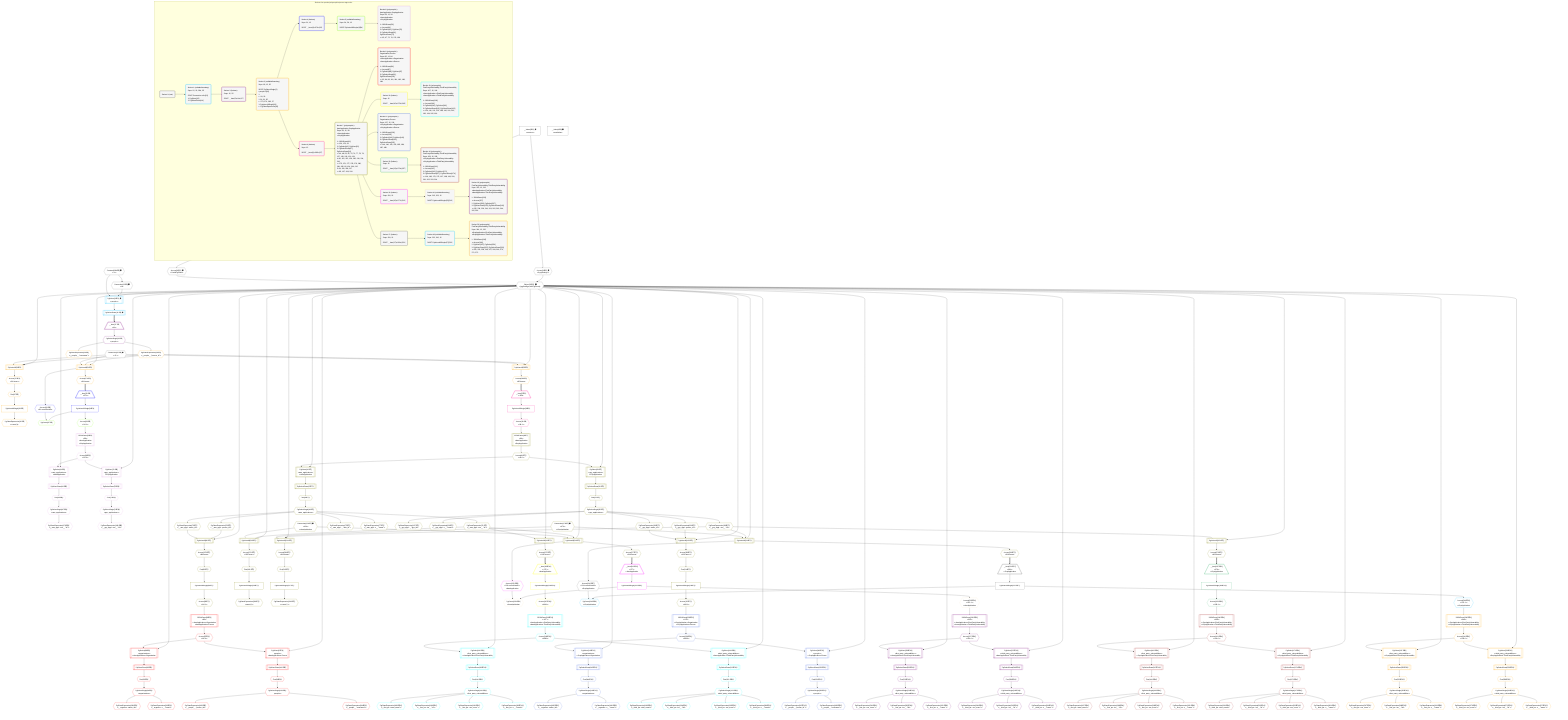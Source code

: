 %%{init: {'themeVariables': { 'fontSize': '12px'}}}%%
graph TD
    classDef path fill:#eee,stroke:#000,color:#000
    classDef plan fill:#fff,stroke-width:1px,color:#000
    classDef itemplan fill:#fff,stroke-width:2px,color:#000
    classDef unbatchedplan fill:#dff,stroke-width:1px,color:#000
    classDef sideeffectplan fill:#fcc,stroke-width:2px,color:#000
    classDef bucket fill:#f6f6f6,color:#000,stroke-width:2px,text-align:left


    %% plan dependencies
    Object12{{"Object[12∈0] ➊<br />ᐸ{pgSettings,withPgClient}ᐳ"}}:::plan
    Access10{{"Access[10∈0] ➊<br />ᐸ2.pgSettingsᐳ"}}:::plan
    Access11{{"Access[11∈0] ➊<br />ᐸ2.withPgClientᐳ"}}:::plan
    Access10 & Access11 --> Object12
    __Value2["__Value[2∈0] ➊<br />ᐸcontextᐳ"]:::plan
    __Value2 --> Access10
    __Value2 --> Access11
    Connection13{{"Connection[13∈0] ➊<br />ᐸ9ᐳ"}}:::plan
    Constant284{{"Constant[284∈0] ➊<br />ᐸ4ᐳ"}}:::plan
    Constant284 --> Connection13
    __Value4["__Value[4∈0] ➊<br />ᐸrootValueᐳ"]:::plan
    Connection25{{"Connection[25∈0] ➊<br />ᐸ21ᐳ"}}:::plan
    PgSelect15[["PgSelect[15∈1] ➊<br />ᐸpeopleᐳ"]]:::plan
    Object12 & Connection13 & Constant284 --> PgSelect15
    PgSelectRows16[["PgSelectRows[16∈1] ➊"]]:::plan
    PgSelect15 --> PgSelectRows16
    __Item17[/"__Item[17∈2]<br />ᐸ16ᐳ"\]:::itemplan
    PgSelectRows16 ==> __Item17
    PgSelectSingle18{{"PgSelectSingle[18∈2]<br />ᐸpeopleᐳ"}}:::plan
    __Item17 --> PgSelectSingle18
    PgUnionAll26[["PgUnionAll[26∈3]"]]:::plan
    PgClassExpression19{{"PgClassExpression[19∈3]<br />ᐸ__people__.”person_id”ᐳ"}}:::plan
    Object12 & PgClassExpression19 & Connection25 --> PgUnionAll26
    PgUnionAll31[["PgUnionAll[31∈3]"]]:::plan
    Object12 & PgClassExpression19 & Connection25 --> PgUnionAll31
    PgUnionAll35[["PgUnionAll[35∈3]"]]:::plan
    Object12 & PgClassExpression19 & Connection25 --> PgUnionAll35
    PgSelectSingle18 --> PgClassExpression19
    PgClassExpression20{{"PgClassExpression[20∈3]<br />ᐸ__people__.”username”ᐳ"}}:::plan
    PgSelectSingle18 --> PgClassExpression20
    First27{{"First[27∈3]"}}:::plan
    Access273{{"Access[273∈3]<br />ᐸ26.itemsᐳ"}}:::plan
    Access273 --> First27
    PgUnionAllSingle29["PgUnionAllSingle[29∈3]"]:::plan
    First27 --> PgUnionAllSingle29
    PgClassExpression30{{"PgClassExpression[30∈3]<br />ᐸcount(*)ᐳ"}}:::plan
    PgUnionAllSingle29 --> PgClassExpression30
    PgUnionAll26 --> Access273
    Access274{{"Access[274∈3]<br />ᐸ31.itemsᐳ"}}:::plan
    PgUnionAll31 --> Access274
    Access283{{"Access[283∈3]<br />ᐸ35.itemsᐳ"}}:::plan
    PgUnionAll35 --> Access283
    __Item33[/"__Item[33∈4]<br />ᐸ274ᐳ"\]:::itemplan
    Access274 ==> __Item33
    PgUnionAllSingle34["PgUnionAllSingle[34∈4]"]:::plan
    __Item33 --> PgUnionAllSingle34
    Access56{{"Access[56∈4]<br />ᐸ31.cursorDetailsᐳ"}}:::plan
    PgUnionAll31 --> Access56
    PgCursor57{{"PgCursor[57∈5]"}}:::plan
    PgUnionAllSingle34 & Access56 --> PgCursor57
    Access58{{"Access[58∈5]<br />ᐸ34.1ᐳ"}}:::plan
    PgUnionAllSingle34 --> Access58
    PgSelect61[["PgSelect[61∈8]<br />ᐸaws_applicationsᐳ<br />ᐳAwsApplication"]]:::plan
    Access60{{"Access[60∈8]^<br />ᐸ59.0ᐳ"}}:::plan
    Object12 & Access60 --> PgSelect61
    PgSelect70[["PgSelect[70∈8]<br />ᐸgcp_applicationsᐳ<br />ᐳGcpApplication"]]:::plan
    Object12 & Access60 --> PgSelect70
    JSONParse59[["JSONParse[59∈8]<br />ᐸ58ᐳ<br />ᐳAwsApplication<br />ᐳGcpApplication"]]:::plan
    Access58 --> JSONParse59
    JSONParse59 --> Access60
    First65{{"First[65∈8]^"}}:::plan
    PgSelectRows66[["PgSelectRows[66∈8]^"]]:::plan
    PgSelectRows66 --> First65
    PgSelect61 --> PgSelectRows66
    PgSelectSingle67{{"PgSelectSingle[67∈8]^<br />ᐸaws_applicationsᐳ"}}:::plan
    First65 --> PgSelectSingle67
    First72{{"First[72∈8]^"}}:::plan
    PgSelectRows73[["PgSelectRows[73∈8]^"]]:::plan
    PgSelectRows73 --> First72
    PgSelect70 --> PgSelectRows73
    PgSelectSingle74{{"PgSelectSingle[74∈8]^<br />ᐸgcp_applicationsᐳ"}}:::plan
    First72 --> PgSelectSingle74
    PgClassExpression179{{"PgClassExpression[179∈8]^<br />ᐸ__aws_appl...ons__.”id”ᐳ"}}:::plan
    PgSelectSingle67 --> PgClassExpression179
    PgClassExpression180{{"PgClassExpression[180∈8]^<br />ᐸ__gcp_appl...ons__.”id”ᐳ"}}:::plan
    PgSelectSingle74 --> PgClassExpression180
    __Item37[/"__Item[37∈6]<br />ᐸ283ᐳ"\]:::itemplan
    Access283 ==> __Item37
    PgUnionAllSingle38["PgUnionAllSingle[38∈6]"]:::plan
    __Item37 --> PgUnionAllSingle38
    Access39{{"Access[39∈6]<br />ᐸ38.1ᐳ"}}:::plan
    PgUnionAllSingle38 --> Access39
    PgUnionAll80[["PgUnionAll[80∈7]^"]]:::plan
    PgClassExpression78{{"PgClassExpression[78∈7]^<br />ᐸ__aws_appl...person_id”ᐳ"}}:::plan
    PgClassExpression79{{"PgClassExpression[79∈7]^<br />ᐸ__aws_appl...zation_id”ᐳ"}}:::plan
    Object12 & PgClassExpression78 & PgClassExpression79 --> PgUnionAll80
    PgUnionAll132[["PgUnionAll[132∈7]^"]]:::plan
    PgClassExpression130{{"PgClassExpression[130∈7]^<br />ᐸ__gcp_appl...person_id”ᐳ"}}:::plan
    PgClassExpression131{{"PgClassExpression[131∈7]^<br />ᐸ__gcp_appl...zation_id”ᐳ"}}:::plan
    Object12 & PgClassExpression130 & PgClassExpression131 --> PgUnionAll132
    PgUnionAll205[["PgUnionAll[205∈7]^"]]:::plan
    PgClassExpression76{{"PgClassExpression[76∈7]^<br />ᐸ__aws_appl...ons__.”id”ᐳ"}}:::plan
    Connection126{{"Connection[126∈7] ➊<br />ᐸ124ᐳ<br />ᐳAwsApplication"}}:::plan
    Object12 & PgClassExpression76 & Connection126 --> PgUnionAll205
    PgUnionAll210[["PgUnionAll[210∈7]^"]]:::plan
    Object12 & PgClassExpression76 & Connection126 --> PgUnionAll210
    PgUnionAll214[["PgUnionAll[214∈7]^"]]:::plan
    PgClassExpression128{{"PgClassExpression[128∈7]^<br />ᐸ__gcp_appl...ons__.”id”ᐳ"}}:::plan
    Connection178{{"Connection[178∈7] ➊<br />ᐸ176ᐳ<br />ᐳGcpApplication"}}:::plan
    Object12 & PgClassExpression128 & Connection178 --> PgUnionAll214
    PgUnionAll219[["PgUnionAll[219∈7]^"]]:::plan
    Object12 & PgClassExpression128 & Connection178 --> PgUnionAll219
    PgSelect42[["PgSelect[42∈7]<br />ᐸaws_applicationsᐳ<br />ᐳAwsApplication"]]:::plan
    Access41{{"Access[41∈7]^<br />ᐸ40.0ᐳ"}}:::plan
    Object12 & Access41 --> PgSelect42
    PgSelect51[["PgSelect[51∈7]<br />ᐸgcp_applicationsᐳ<br />ᐳGcpApplication"]]:::plan
    Object12 & Access41 --> PgSelect51
    PgUnionAll102[["PgUnionAll[102∈7]^"]]:::plan
    Object12 & PgClassExpression76 --> PgUnionAll102
    PgUnionAll154[["PgUnionAll[154∈7]^"]]:::plan
    Object12 & PgClassExpression128 --> PgUnionAll154
    JSONParse40[["JSONParse[40∈7]<br />ᐸ39ᐳ<br />ᐳAwsApplication<br />ᐳGcpApplication"]]:::plan
    Access39 --> JSONParse40
    JSONParse40 --> Access41
    First46{{"First[46∈7]^"}}:::plan
    PgSelectRows47[["PgSelectRows[47∈7]^"]]:::plan
    PgSelectRows47 --> First46
    PgSelect42 --> PgSelectRows47
    PgSelectSingle48{{"PgSelectSingle[48∈7]^<br />ᐸaws_applicationsᐳ"}}:::plan
    First46 --> PgSelectSingle48
    First53{{"First[53∈7]^"}}:::plan
    PgSelectRows54[["PgSelectRows[54∈7]^"]]:::plan
    PgSelectRows54 --> First53
    PgSelect51 --> PgSelectRows54
    PgSelectSingle55{{"PgSelectSingle[55∈7]^<br />ᐸgcp_applicationsᐳ"}}:::plan
    First53 --> PgSelectSingle55
    PgClassExpression75{{"PgClassExpression[75∈7]^<br />ᐸ__aws_appl..._.”aws_id”ᐳ"}}:::plan
    PgSelectSingle48 --> PgClassExpression75
    PgSelectSingle48 --> PgClassExpression76
    PgClassExpression77{{"PgClassExpression[77∈7]^<br />ᐸ__aws_appl...s__.”name”ᐳ"}}:::plan
    PgSelectSingle48 --> PgClassExpression77
    PgSelectSingle48 --> PgClassExpression78
    PgSelectSingle48 --> PgClassExpression79
    First82{{"First[82∈7]^"}}:::plan
    Access278{{"Access[278∈7]^<br />ᐸ80.itemsᐳ"}}:::plan
    Access278 --> First82
    PgUnionAllSingle84["PgUnionAllSingle[84∈7]^"]:::plan
    First82 --> PgUnionAllSingle84
    Access85{{"Access[85∈7]^<br />ᐸ84.1ᐳ"}}:::plan
    PgUnionAllSingle84 --> Access85
    PgClassExpression127{{"PgClassExpression[127∈7]^<br />ᐸ__gcp_appl..._.”gcp_id”ᐳ"}}:::plan
    PgSelectSingle55 --> PgClassExpression127
    PgSelectSingle55 --> PgClassExpression128
    PgClassExpression129{{"PgClassExpression[129∈7]^<br />ᐸ__gcp_appl...s__.”name”ᐳ"}}:::plan
    PgSelectSingle55 --> PgClassExpression129
    PgSelectSingle55 --> PgClassExpression130
    PgSelectSingle55 --> PgClassExpression131
    First134{{"First[134∈7]^"}}:::plan
    Access282{{"Access[282∈7]^<br />ᐸ132.itemsᐳ"}}:::plan
    Access282 --> First134
    PgUnionAllSingle136["PgUnionAllSingle[136∈7]^"]:::plan
    First134 --> PgUnionAllSingle136
    Access137{{"Access[137∈7]^<br />ᐸ136.1ᐳ"}}:::plan
    PgUnionAllSingle136 --> Access137
    First206{{"First[206∈7]^"}}:::plan
    Access276{{"Access[276∈7]^<br />ᐸ205.itemsᐳ"}}:::plan
    Access276 --> First206
    PgUnionAllSingle208["PgUnionAllSingle[208∈7]^"]:::plan
    First206 --> PgUnionAllSingle208
    PgClassExpression209{{"PgClassExpression[209∈7]^<br />ᐸcount(*)ᐳ"}}:::plan
    PgUnionAllSingle208 --> PgClassExpression209
    First215{{"First[215∈7]^"}}:::plan
    Access280{{"Access[280∈7]^<br />ᐸ214.itemsᐳ"}}:::plan
    Access280 --> First215
    PgUnionAllSingle217["PgUnionAllSingle[217∈7]^"]:::plan
    First215 --> PgUnionAllSingle217
    PgClassExpression218{{"PgClassExpression[218∈7]^<br />ᐸcount(*)ᐳ"}}:::plan
    PgUnionAllSingle217 --> PgClassExpression218
    Access275{{"Access[275∈7]^<br />ᐸ102.itemsᐳ"}}:::plan
    PgUnionAll102 --> Access275
    PgUnionAll205 --> Access276
    Access277{{"Access[277∈7]^<br />ᐸ210.itemsᐳ"}}:::plan
    PgUnionAll210 --> Access277
    PgUnionAll80 --> Access278
    Access279{{"Access[279∈7]^<br />ᐸ154.itemsᐳ"}}:::plan
    PgUnionAll154 --> Access279
    PgUnionAll214 --> Access280
    Access281{{"Access[281∈7]^<br />ᐸ219.itemsᐳ"}}:::plan
    PgUnionAll219 --> Access281
    PgUnionAll132 --> Access282
    PgSelect88[["PgSelect[88∈9]<br />ᐸorganizationsᐳ<br />ᐳAwsApplicationᐳOrganization"]]:::plan
    Access87{{"Access[87∈9]^<br />ᐸ86.0ᐳ"}}:::plan
    Object12 & Access87 --> PgSelect88
    PgSelect97[["PgSelect[97∈9]<br />ᐸpeopleᐳ<br />ᐳAwsApplicationᐳPerson"]]:::plan
    Object12 & Access87 --> PgSelect97
    JSONParse86[["JSONParse[86∈9]<br />ᐸ85ᐳ<br />ᐳAwsApplicationᐳOrganization<br />ᐳAwsApplicationᐳPerson"]]:::plan
    Access85 --> JSONParse86
    JSONParse86 --> Access87
    First92{{"First[92∈9]^"}}:::plan
    PgSelectRows93[["PgSelectRows[93∈9]^"]]:::plan
    PgSelectRows93 --> First92
    PgSelect88 --> PgSelectRows93
    PgSelectSingle94{{"PgSelectSingle[94∈9]^<br />ᐸorganizationsᐳ"}}:::plan
    First92 --> PgSelectSingle94
    First99{{"First[99∈9]^"}}:::plan
    PgSelectRows100[["PgSelectRows[100∈9]^"]]:::plan
    PgSelectRows100 --> First99
    PgSelect97 --> PgSelectRows100
    PgSelectSingle101{{"PgSelectSingle[101∈9]^<br />ᐸpeopleᐳ"}}:::plan
    First99 --> PgSelectSingle101
    PgClassExpression181{{"PgClassExpression[181∈9]^<br />ᐸ__organiza...zation_id”ᐳ"}}:::plan
    PgSelectSingle94 --> PgClassExpression181
    PgClassExpression182{{"PgClassExpression[182∈9]^<br />ᐸ__organiza...s__.”name”ᐳ"}}:::plan
    PgSelectSingle94 --> PgClassExpression182
    PgClassExpression183{{"PgClassExpression[183∈9]^<br />ᐸ__people__.”person_id”ᐳ"}}:::plan
    PgSelectSingle101 --> PgClassExpression183
    PgClassExpression184{{"PgClassExpression[184∈9]^<br />ᐸ__people__.”username”ᐳ"}}:::plan
    PgSelectSingle101 --> PgClassExpression184
    __Item105[/"__Item[105∈10]<br />ᐸ275ᐳ<br />ᐳAwsApplication"\]:::itemplan
    Access275 ==> __Item105
    PgUnionAllSingle106["PgUnionAllSingle[106∈10]^"]:::plan
    __Item105 --> PgUnionAllSingle106
    Access107{{"Access[107∈10]^<br />ᐸ106.1ᐳ"}}:::plan
    PgUnionAllSingle106 --> Access107
    PgSelect110[["PgSelect[110∈11]<br />ᐸfirst_party_vulnerabilitiesᐳ<br />ᐳAwsApplicationᐳFirstPartyVulnerability"]]:::plan
    Access109{{"Access[109∈11]^<br />ᐸ108.0ᐳ"}}:::plan
    Object12 & Access109 --> PgSelect110
    PgSelect119[["PgSelect[119∈11]<br />ᐸthird_party_vulnerabilitiesᐳ<br />ᐳAwsApplicationᐳThirdPartyVulnerability"]]:::plan
    Object12 & Access109 --> PgSelect119
    JSONParse108[["JSONParse[108∈11]<br />ᐸ107ᐳ<br />ᐳAwsApplicationᐳFirstPartyVulnerability<br />ᐳAwsApplicationᐳThirdPartyVulnerability"]]:::plan
    Access107 --> JSONParse108
    JSONParse108 --> Access109
    First114{{"First[114∈11]^"}}:::plan
    PgSelectRows115[["PgSelectRows[115∈11]^"]]:::plan
    PgSelectRows115 --> First114
    PgSelect110 --> PgSelectRows115
    PgSelectSingle116{{"PgSelectSingle[116∈11]^<br />ᐸfirst_party_vulnerabilitiesᐳ"}}:::plan
    First114 --> PgSelectSingle116
    First121{{"First[121∈11]^"}}:::plan
    PgSelectRows122[["PgSelectRows[122∈11]^"]]:::plan
    PgSelectRows122 --> First121
    PgSelect119 --> PgSelectRows122
    PgSelectSingle123{{"PgSelectSingle[123∈11]^<br />ᐸthird_party_vulnerabilitiesᐳ"}}:::plan
    First121 --> PgSelectSingle123
    PgClassExpression189{{"PgClassExpression[189∈11]^<br />ᐸ__first_pa...team_name”ᐳ"}}:::plan
    PgSelectSingle116 --> PgClassExpression189
    PgClassExpression190{{"PgClassExpression[190∈11]^<br />ᐸ__first_pa...ies__.”id”ᐳ"}}:::plan
    PgSelectSingle116 --> PgClassExpression190
    PgClassExpression191{{"PgClassExpression[191∈11]^<br />ᐸ__first_pa...vss_score”ᐳ"}}:::plan
    PgSelectSingle116 --> PgClassExpression191
    PgClassExpression192{{"PgClassExpression[192∈11]^<br />ᐸ__first_pa...s__.”name”ᐳ"}}:::plan
    PgSelectSingle116 --> PgClassExpression192
    PgClassExpression193{{"PgClassExpression[193∈11]^<br />ᐸ__third_pa...ndor_name”ᐳ"}}:::plan
    PgSelectSingle123 --> PgClassExpression193
    PgClassExpression194{{"PgClassExpression[194∈11]^<br />ᐸ__third_pa...ies__.”id”ᐳ"}}:::plan
    PgSelectSingle123 --> PgClassExpression194
    PgClassExpression195{{"PgClassExpression[195∈11]^<br />ᐸ__third_pa...vss_score”ᐳ"}}:::plan
    PgSelectSingle123 --> PgClassExpression195
    PgClassExpression196{{"PgClassExpression[196∈11]^<br />ᐸ__third_pa...s__.”name”ᐳ"}}:::plan
    PgSelectSingle123 --> PgClassExpression196
    PgSelect140[["PgSelect[140∈12]<br />ᐸorganizationsᐳ<br />ᐳGcpApplicationᐳOrganization"]]:::plan
    Access139{{"Access[139∈12]^<br />ᐸ138.0ᐳ"}}:::plan
    Object12 & Access139 --> PgSelect140
    PgSelect149[["PgSelect[149∈12]<br />ᐸpeopleᐳ<br />ᐳGcpApplicationᐳPerson"]]:::plan
    Object12 & Access139 --> PgSelect149
    JSONParse138[["JSONParse[138∈12]<br />ᐸ137ᐳ<br />ᐳGcpApplicationᐳOrganization<br />ᐳGcpApplicationᐳPerson"]]:::plan
    Access137 --> JSONParse138
    JSONParse138 --> Access139
    First144{{"First[144∈12]^"}}:::plan
    PgSelectRows145[["PgSelectRows[145∈12]^"]]:::plan
    PgSelectRows145 --> First144
    PgSelect140 --> PgSelectRows145
    PgSelectSingle146{{"PgSelectSingle[146∈12]^<br />ᐸorganizationsᐳ"}}:::plan
    First144 --> PgSelectSingle146
    First151{{"First[151∈12]^"}}:::plan
    PgSelectRows152[["PgSelectRows[152∈12]^"]]:::plan
    PgSelectRows152 --> First151
    PgSelect149 --> PgSelectRows152
    PgSelectSingle153{{"PgSelectSingle[153∈12]^<br />ᐸpeopleᐳ"}}:::plan
    First151 --> PgSelectSingle153
    PgClassExpression185{{"PgClassExpression[185∈12]^<br />ᐸ__organiza...zation_id”ᐳ"}}:::plan
    PgSelectSingle146 --> PgClassExpression185
    PgClassExpression186{{"PgClassExpression[186∈12]^<br />ᐸ__organiza...s__.”name”ᐳ"}}:::plan
    PgSelectSingle146 --> PgClassExpression186
    PgClassExpression187{{"PgClassExpression[187∈12]^<br />ᐸ__people__.”person_id”ᐳ"}}:::plan
    PgSelectSingle153 --> PgClassExpression187
    PgClassExpression188{{"PgClassExpression[188∈12]^<br />ᐸ__people__.”username”ᐳ"}}:::plan
    PgSelectSingle153 --> PgClassExpression188
    __Item157[/"__Item[157∈13]<br />ᐸ279ᐳ<br />ᐳGcpApplication"\]:::itemplan
    Access279 ==> __Item157
    PgUnionAllSingle158["PgUnionAllSingle[158∈13]^"]:::plan
    __Item157 --> PgUnionAllSingle158
    Access159{{"Access[159∈13]^<br />ᐸ158.1ᐳ"}}:::plan
    PgUnionAllSingle158 --> Access159
    PgSelect162[["PgSelect[162∈14]<br />ᐸfirst_party_vulnerabilitiesᐳ<br />ᐳGcpApplicationᐳFirstPartyVulnerability"]]:::plan
    Access161{{"Access[161∈14]^<br />ᐸ160.0ᐳ"}}:::plan
    Object12 & Access161 --> PgSelect162
    PgSelect171[["PgSelect[171∈14]<br />ᐸthird_party_vulnerabilitiesᐳ<br />ᐳGcpApplicationᐳThirdPartyVulnerability"]]:::plan
    Object12 & Access161 --> PgSelect171
    JSONParse160[["JSONParse[160∈14]<br />ᐸ159ᐳ<br />ᐳGcpApplicationᐳFirstPartyVulnerability<br />ᐳGcpApplicationᐳThirdPartyVulnerability"]]:::plan
    Access159 --> JSONParse160
    JSONParse160 --> Access161
    First166{{"First[166∈14]^"}}:::plan
    PgSelectRows167[["PgSelectRows[167∈14]^"]]:::plan
    PgSelectRows167 --> First166
    PgSelect162 --> PgSelectRows167
    PgSelectSingle168{{"PgSelectSingle[168∈14]^<br />ᐸfirst_party_vulnerabilitiesᐳ"}}:::plan
    First166 --> PgSelectSingle168
    First173{{"First[173∈14]^"}}:::plan
    PgSelectRows174[["PgSelectRows[174∈14]^"]]:::plan
    PgSelectRows174 --> First173
    PgSelect171 --> PgSelectRows174
    PgSelectSingle175{{"PgSelectSingle[175∈14]^<br />ᐸthird_party_vulnerabilitiesᐳ"}}:::plan
    First173 --> PgSelectSingle175
    PgClassExpression197{{"PgClassExpression[197∈14]^<br />ᐸ__first_pa...team_name”ᐳ"}}:::plan
    PgSelectSingle168 --> PgClassExpression197
    PgClassExpression198{{"PgClassExpression[198∈14]^<br />ᐸ__first_pa...ies__.”id”ᐳ"}}:::plan
    PgSelectSingle168 --> PgClassExpression198
    PgClassExpression199{{"PgClassExpression[199∈14]^<br />ᐸ__first_pa...vss_score”ᐳ"}}:::plan
    PgSelectSingle168 --> PgClassExpression199
    PgClassExpression200{{"PgClassExpression[200∈14]^<br />ᐸ__first_pa...s__.”name”ᐳ"}}:::plan
    PgSelectSingle168 --> PgClassExpression200
    PgClassExpression201{{"PgClassExpression[201∈14]^<br />ᐸ__third_pa...ndor_name”ᐳ"}}:::plan
    PgSelectSingle175 --> PgClassExpression201
    PgClassExpression202{{"PgClassExpression[202∈14]^<br />ᐸ__third_pa...ies__.”id”ᐳ"}}:::plan
    PgSelectSingle175 --> PgClassExpression202
    PgClassExpression203{{"PgClassExpression[203∈14]^<br />ᐸ__third_pa...vss_score”ᐳ"}}:::plan
    PgSelectSingle175 --> PgClassExpression203
    PgClassExpression204{{"PgClassExpression[204∈14]^<br />ᐸ__third_pa...s__.”name”ᐳ"}}:::plan
    PgSelectSingle175 --> PgClassExpression204
    __Item212[/"__Item[212∈15]<br />ᐸ277ᐳ<br />ᐳAwsApplication"\]:::itemplan
    Access277 ==> __Item212
    PgUnionAllSingle213["PgUnionAllSingle[213∈15]^"]:::plan
    __Item212 --> PgUnionAllSingle213
    Access223{{"Access[223∈15]<br />ᐸ210.cursorDetailsᐳ<br />ᐳAwsApplication"}}:::plan
    PgUnionAll210 --> Access223
    PgCursor224{{"PgCursor[224∈16]<br />ᐳAwsApplication"}}:::plan
    PgUnionAllSingle213 & Access223 --> PgCursor224
    Access225{{"Access[225∈16]<br />ᐸ213.1ᐳ<br />ᐳAwsApplication"}}:::plan
    PgUnionAllSingle213 --> Access225
    PgSelect228[["PgSelect[228∈19]<br />ᐸfirst_party_vulnerabilitiesᐳ<br />ᐳAwsApplicationᐳFirstPartyVulnerability"]]:::plan
    Access227{{"Access[227∈19]^<br />ᐸ226.0ᐳ"}}:::plan
    Object12 & Access227 --> PgSelect228
    PgSelect237[["PgSelect[237∈19]<br />ᐸthird_party_vulnerabilitiesᐳ<br />ᐳAwsApplicationᐳThirdPartyVulnerability"]]:::plan
    Object12 & Access227 --> PgSelect237
    JSONParse226[["JSONParse[226∈19]<br />ᐸ225ᐳ<br />ᐳAwsApplicationᐳFirstPartyVulnerability<br />ᐳAwsApplicationᐳThirdPartyVulnerability"]]:::plan
    Access225 --> JSONParse226
    JSONParse226 --> Access227
    First232{{"First[232∈19]^"}}:::plan
    PgSelectRows233[["PgSelectRows[233∈19]^"]]:::plan
    PgSelectRows233 --> First232
    PgSelect228 --> PgSelectRows233
    PgSelectSingle234{{"PgSelectSingle[234∈19]^<br />ᐸfirst_party_vulnerabilitiesᐳ"}}:::plan
    First232 --> PgSelectSingle234
    First239{{"First[239∈19]^"}}:::plan
    PgSelectRows240[["PgSelectRows[240∈19]^"]]:::plan
    PgSelectRows240 --> First239
    PgSelect237 --> PgSelectRows240
    PgSelectSingle241{{"PgSelectSingle[241∈19]^<br />ᐸthird_party_vulnerabilitiesᐳ"}}:::plan
    First239 --> PgSelectSingle241
    PgClassExpression261{{"PgClassExpression[261∈19]^<br />ᐸ__first_pa...vss_score”ᐳ"}}:::plan
    PgSelectSingle234 --> PgClassExpression261
    PgClassExpression262{{"PgClassExpression[262∈19]^<br />ᐸ__first_pa...ies__.”id”ᐳ"}}:::plan
    PgSelectSingle234 --> PgClassExpression262
    PgClassExpression263{{"PgClassExpression[263∈19]^<br />ᐸ__first_pa...s__.”name”ᐳ"}}:::plan
    PgSelectSingle234 --> PgClassExpression263
    PgClassExpression264{{"PgClassExpression[264∈19]^<br />ᐸ__third_pa...vss_score”ᐳ"}}:::plan
    PgSelectSingle241 --> PgClassExpression264
    PgClassExpression265{{"PgClassExpression[265∈19]^<br />ᐸ__third_pa...ies__.”id”ᐳ"}}:::plan
    PgSelectSingle241 --> PgClassExpression265
    PgClassExpression266{{"PgClassExpression[266∈19]^<br />ᐸ__third_pa...s__.”name”ᐳ"}}:::plan
    PgSelectSingle241 --> PgClassExpression266
    __Item221[/"__Item[221∈17]<br />ᐸ281ᐳ<br />ᐳGcpApplication"\]:::itemplan
    Access281 ==> __Item221
    PgUnionAllSingle222["PgUnionAllSingle[222∈17]^"]:::plan
    __Item221 --> PgUnionAllSingle222
    Access242{{"Access[242∈17]<br />ᐸ219.cursorDetailsᐳ<br />ᐳGcpApplication"}}:::plan
    PgUnionAll219 --> Access242
    PgCursor243{{"PgCursor[243∈18]<br />ᐳGcpApplication"}}:::plan
    PgUnionAllSingle222 & Access242 --> PgCursor243
    Access244{{"Access[244∈18]<br />ᐸ222.1ᐳ<br />ᐳGcpApplication"}}:::plan
    PgUnionAllSingle222 --> Access244
    PgSelect247[["PgSelect[247∈20]<br />ᐸfirst_party_vulnerabilitiesᐳ<br />ᐳGcpApplicationᐳFirstPartyVulnerability"]]:::plan
    Access246{{"Access[246∈20]^<br />ᐸ245.0ᐳ"}}:::plan
    Object12 & Access246 --> PgSelect247
    PgSelect256[["PgSelect[256∈20]<br />ᐸthird_party_vulnerabilitiesᐳ<br />ᐳGcpApplicationᐳThirdPartyVulnerability"]]:::plan
    Object12 & Access246 --> PgSelect256
    JSONParse245[["JSONParse[245∈20]<br />ᐸ244ᐳ<br />ᐳGcpApplicationᐳFirstPartyVulnerability<br />ᐳGcpApplicationᐳThirdPartyVulnerability"]]:::plan
    Access244 --> JSONParse245
    JSONParse245 --> Access246
    First251{{"First[251∈20]^"}}:::plan
    PgSelectRows252[["PgSelectRows[252∈20]^"]]:::plan
    PgSelectRows252 --> First251
    PgSelect247 --> PgSelectRows252
    PgSelectSingle253{{"PgSelectSingle[253∈20]^<br />ᐸfirst_party_vulnerabilitiesᐳ"}}:::plan
    First251 --> PgSelectSingle253
    First258{{"First[258∈20]^"}}:::plan
    PgSelectRows259[["PgSelectRows[259∈20]^"]]:::plan
    PgSelectRows259 --> First258
    PgSelect256 --> PgSelectRows259
    PgSelectSingle260{{"PgSelectSingle[260∈20]^<br />ᐸthird_party_vulnerabilitiesᐳ"}}:::plan
    First258 --> PgSelectSingle260
    PgClassExpression267{{"PgClassExpression[267∈20]^<br />ᐸ__first_pa...vss_score”ᐳ"}}:::plan
    PgSelectSingle253 --> PgClassExpression267
    PgClassExpression268{{"PgClassExpression[268∈20]^<br />ᐸ__first_pa...ies__.”id”ᐳ"}}:::plan
    PgSelectSingle253 --> PgClassExpression268
    PgClassExpression269{{"PgClassExpression[269∈20]^<br />ᐸ__first_pa...s__.”name”ᐳ"}}:::plan
    PgSelectSingle253 --> PgClassExpression269
    PgClassExpression270{{"PgClassExpression[270∈20]^<br />ᐸ__third_pa...vss_score”ᐳ"}}:::plan
    PgSelectSingle260 --> PgClassExpression270
    PgClassExpression271{{"PgClassExpression[271∈20]^<br />ᐸ__third_pa...ies__.”id”ᐳ"}}:::plan
    PgSelectSingle260 --> PgClassExpression271
    PgClassExpression272{{"PgClassExpression[272∈20]^<br />ᐸ__third_pa...s__.”name”ᐳ"}}:::plan
    PgSelectSingle260 --> PgClassExpression272

    %% define steps

    subgraph "Buckets for queries/polymorphic/person-app-vulns"
    Bucket0("Bucket 0 (root)"):::bucket
    classDef bucket0 stroke:#696969
    class Bucket0,__Value2,__Value4,Access10,Access11,Object12,Connection13,Connection25,Constant284 bucket0
    Bucket1("Bucket 1 (nullableBoundary)<br />Deps: 12, 13, 284, 25<br /><br />ROOT Connectionᐸ9ᐳ[13]<br />1: PgSelect[15]<br />2: PgSelectRows[16]"):::bucket
    classDef bucket1 stroke:#00bfff
    class Bucket1,PgSelect15,PgSelectRows16 bucket1
    Bucket2("Bucket 2 (listItem)<br />Deps: 12, 25<br /><br />ROOT __Item{2}ᐸ16ᐳ[17]"):::bucket
    classDef bucket2 stroke:#7f007f
    class Bucket2,__Item17,PgSelectSingle18 bucket2
    Bucket3("Bucket 3 (nullableBoundary)<br />Deps: 18, 12, 25<br /><br />ROOT PgSelectSingle{2}ᐸpeopleᐳ[18]<br />1: <br />ᐳ: 19, 20<br />2: 26, 31, 35<br />ᐳ: 273, 274, 283, 27<br />3: PgUnionAllSingle[29]<br />ᐳ: PgClassExpression[30]"):::bucket
    classDef bucket3 stroke:#ffa500
    class Bucket3,PgClassExpression19,PgClassExpression20,PgUnionAll26,First27,PgUnionAllSingle29,PgClassExpression30,PgUnionAll31,PgUnionAll35,Access273,Access274,Access283 bucket3
    Bucket4("Bucket 4 (listItem)<br />Deps: 31, 12<br /><br />ROOT __Item{4}ᐸ274ᐳ[33]"):::bucket
    classDef bucket4 stroke:#0000ff
    class Bucket4,__Item33,PgUnionAllSingle34,Access56 bucket4
    Bucket5("Bucket 5 (nullableBoundary)<br />Deps: 34, 56, 12<br /><br />ROOT PgUnionAllSingle{4}[34]"):::bucket
    classDef bucket5 stroke:#7fff00
    class Bucket5,PgCursor57,Access58 bucket5
    Bucket6("Bucket 6 (listItem)<br />Deps: 12<br /><br />ROOT __Item{6}ᐸ283ᐳ[37]"):::bucket
    classDef bucket6 stroke:#ff1493
    class Bucket6,__Item37,PgUnionAllSingle38,Access39 bucket6
    Bucket7("Bucket 7 (polymorphic)<br />AwsApplication,GcpApplication<br />Deps: 39, 12, 38<br />ᐳAwsApplication<br />ᐳGcpApplication<br /><br />1: JSONParse[40]<br />ᐳ: 126, 178, 41<br />2: PgSelect[42], PgSelect[51]<br />3: PgSelectRows[47], PgSelectRows[54]<br />ᐳ: 46, 48, 53, 55, 75, 76, 77, 78, 79, 127, 128, 129, 130, 131<br />4: 80, 102, 132, 154, 205, 210, 214, 219<br />ᐳ: 275, 276, 277, 278, 279, 280, 281, 282, 82, 134, 206, 215<br />5: 84, 136, 208, 217<br />ᐳ: 85, 137, 209, 218"):::bucket
    classDef bucket7 stroke:#808000
    class Bucket7,JSONParse40,Access41,PgSelect42,First46,PgSelectRows47,PgSelectSingle48,PgSelect51,First53,PgSelectRows54,PgSelectSingle55,PgClassExpression75,PgClassExpression76,PgClassExpression77,PgClassExpression78,PgClassExpression79,PgUnionAll80,First82,PgUnionAllSingle84,Access85,PgUnionAll102,Connection126,PgClassExpression127,PgClassExpression128,PgClassExpression129,PgClassExpression130,PgClassExpression131,PgUnionAll132,First134,PgUnionAllSingle136,Access137,PgUnionAll154,Connection178,PgUnionAll205,First206,PgUnionAllSingle208,PgClassExpression209,PgUnionAll210,PgUnionAll214,First215,PgUnionAllSingle217,PgClassExpression218,PgUnionAll219,Access275,Access276,Access277,Access278,Access279,Access280,Access281,Access282 bucket7
    Bucket8("Bucket 8 (polymorphic)<br />AwsApplication,GcpApplication<br />Deps: 58, 12, 34<br />ᐳAwsApplication<br />ᐳGcpApplication<br /><br />1: JSONParse[59]<br />ᐳ: Access[60]<br />2: PgSelect[61], PgSelect[70]<br />3: PgSelectRows[66], PgSelectRows[73]<br />ᐳ: 65, 67, 72, 74, 179, 180"):::bucket
    classDef bucket8 stroke:#dda0dd
    class Bucket8,JSONParse59,Access60,PgSelect61,First65,PgSelectRows66,PgSelectSingle67,PgSelect70,First72,PgSelectRows73,PgSelectSingle74,PgClassExpression179,PgClassExpression180 bucket8
    Bucket9("Bucket 9 (polymorphic)<br />Organization,Person<br />Deps: 85, 12, 84<br />ᐳAwsApplicationᐳOrganization<br />ᐳAwsApplicationᐳPerson<br /><br />1: JSONParse[86]<br />ᐳ: Access[87]<br />2: PgSelect[88], PgSelect[97]<br />3: PgSelectRows[93], PgSelectRows[100]<br />ᐳ: 92, 94, 99, 101, 181, 182, 183, 184"):::bucket
    classDef bucket9 stroke:#ff0000
    class Bucket9,JSONParse86,Access87,PgSelect88,First92,PgSelectRows93,PgSelectSingle94,PgSelect97,First99,PgSelectRows100,PgSelectSingle101,PgClassExpression181,PgClassExpression182,PgClassExpression183,PgClassExpression184 bucket9
    Bucket10("Bucket 10 (listItem)<br />Deps: 12<br /><br />ROOT __Item{10}ᐸ275ᐳ[105]"):::bucket
    classDef bucket10 stroke:#ffff00
    class Bucket10,__Item105,PgUnionAllSingle106,Access107 bucket10
    Bucket11("Bucket 11 (polymorphic)<br />FirstPartyVulnerability,ThirdPartyVulnerability<br />Deps: 107, 12, 106<br />ᐳAwsApplicationᐳFirstPartyVulnerability<br />ᐳAwsApplicationᐳThirdPartyVulnerability<br /><br />1: JSONParse[108]<br />ᐳ: Access[109]<br />2: PgSelect[110], PgSelect[119]<br />3: PgSelectRows[115], PgSelectRows[122]<br />ᐳ: 114, 116, 121, 123, 189, 190, 191, 192, 193, 194, 195, 196"):::bucket
    classDef bucket11 stroke:#00ffff
    class Bucket11,JSONParse108,Access109,PgSelect110,First114,PgSelectRows115,PgSelectSingle116,PgSelect119,First121,PgSelectRows122,PgSelectSingle123,PgClassExpression189,PgClassExpression190,PgClassExpression191,PgClassExpression192,PgClassExpression193,PgClassExpression194,PgClassExpression195,PgClassExpression196 bucket11
    Bucket12("Bucket 12 (polymorphic)<br />Organization,Person<br />Deps: 137, 12, 136<br />ᐳGcpApplicationᐳOrganization<br />ᐳGcpApplicationᐳPerson<br /><br />1: JSONParse[138]<br />ᐳ: Access[139]<br />2: PgSelect[140], PgSelect[149]<br />3: PgSelectRows[145], PgSelectRows[152]<br />ᐳ: 144, 146, 151, 153, 185, 186, 187, 188"):::bucket
    classDef bucket12 stroke:#4169e1
    class Bucket12,JSONParse138,Access139,PgSelect140,First144,PgSelectRows145,PgSelectSingle146,PgSelect149,First151,PgSelectRows152,PgSelectSingle153,PgClassExpression185,PgClassExpression186,PgClassExpression187,PgClassExpression188 bucket12
    Bucket13("Bucket 13 (listItem)<br />Deps: 12<br /><br />ROOT __Item{13}ᐸ279ᐳ[157]"):::bucket
    classDef bucket13 stroke:#3cb371
    class Bucket13,__Item157,PgUnionAllSingle158,Access159 bucket13
    Bucket14("Bucket 14 (polymorphic)<br />FirstPartyVulnerability,ThirdPartyVulnerability<br />Deps: 159, 12, 158<br />ᐳGcpApplicationᐳFirstPartyVulnerability<br />ᐳGcpApplicationᐳThirdPartyVulnerability<br /><br />1: JSONParse[160]<br />ᐳ: Access[161]<br />2: PgSelect[162], PgSelect[171]<br />3: PgSelectRows[167], PgSelectRows[174]<br />ᐳ: 166, 168, 173, 175, 197, 198, 199, 200, 201, 202, 203, 204"):::bucket
    classDef bucket14 stroke:#a52a2a
    class Bucket14,JSONParse160,Access161,PgSelect162,First166,PgSelectRows167,PgSelectSingle168,PgSelect171,First173,PgSelectRows174,PgSelectSingle175,PgClassExpression197,PgClassExpression198,PgClassExpression199,PgClassExpression200,PgClassExpression201,PgClassExpression202,PgClassExpression203,PgClassExpression204 bucket14
    Bucket15("Bucket 15 (listItem)<br />Deps: 210, 12<br /><br />ROOT __Item{15}ᐸ277ᐳ[212]"):::bucket
    classDef bucket15 stroke:#ff00ff
    class Bucket15,__Item212,PgUnionAllSingle213,Access223 bucket15
    Bucket16("Bucket 16 (nullableBoundary)<br />Deps: 213, 223, 12<br /><br />ROOT PgUnionAllSingle{15}[213]"):::bucket
    classDef bucket16 stroke:#f5deb3
    class Bucket16,PgCursor224,Access225 bucket16
    Bucket17("Bucket 17 (listItem)<br />Deps: 219, 12<br /><br />ROOT __Item{17}ᐸ281ᐳ[221]"):::bucket
    classDef bucket17 stroke:#696969
    class Bucket17,__Item221,PgUnionAllSingle222,Access242 bucket17
    Bucket18("Bucket 18 (nullableBoundary)<br />Deps: 222, 242, 12<br /><br />ROOT PgUnionAllSingle{17}[222]"):::bucket
    classDef bucket18 stroke:#00bfff
    class Bucket18,PgCursor243,Access244 bucket18
    Bucket19("Bucket 19 (polymorphic)<br />FirstPartyVulnerability,ThirdPartyVulnerability<br />Deps: 225, 12, 213<br />ᐳAwsApplicationᐳFirstPartyVulnerability<br />ᐳAwsApplicationᐳThirdPartyVulnerability<br /><br />1: JSONParse[226]<br />ᐳ: Access[227]<br />2: PgSelect[228], PgSelect[237]<br />3: PgSelectRows[233], PgSelectRows[240]<br />ᐳ: 232, 234, 239, 241, 261, 262, 263, 264, 265, 266"):::bucket
    classDef bucket19 stroke:#7f007f
    class Bucket19,JSONParse226,Access227,PgSelect228,First232,PgSelectRows233,PgSelectSingle234,PgSelect237,First239,PgSelectRows240,PgSelectSingle241,PgClassExpression261,PgClassExpression262,PgClassExpression263,PgClassExpression264,PgClassExpression265,PgClassExpression266 bucket19
    Bucket20("Bucket 20 (polymorphic)<br />FirstPartyVulnerability,ThirdPartyVulnerability<br />Deps: 244, 12, 222<br />ᐳGcpApplicationᐳFirstPartyVulnerability<br />ᐳGcpApplicationᐳThirdPartyVulnerability<br /><br />1: JSONParse[245]<br />ᐳ: Access[246]<br />2: PgSelect[247], PgSelect[256]<br />3: PgSelectRows[252], PgSelectRows[259]<br />ᐳ: 251, 253, 258, 260, 267, 268, 269, 270, 271, 272"):::bucket
    classDef bucket20 stroke:#ffa500
    class Bucket20,JSONParse245,Access246,PgSelect247,First251,PgSelectRows252,PgSelectSingle253,PgSelect256,First258,PgSelectRows259,PgSelectSingle260,PgClassExpression267,PgClassExpression268,PgClassExpression269,PgClassExpression270,PgClassExpression271,PgClassExpression272 bucket20
    Bucket0 --> Bucket1
    Bucket1 --> Bucket2
    Bucket2 --> Bucket3
    Bucket3 --> Bucket4 & Bucket6
    Bucket4 --> Bucket5
    Bucket5 --> Bucket8
    Bucket6 --> Bucket7
    Bucket7 --> Bucket9 & Bucket10 & Bucket12 & Bucket13 & Bucket15 & Bucket17
    Bucket10 --> Bucket11
    Bucket13 --> Bucket14
    Bucket15 --> Bucket16
    Bucket16 --> Bucket19
    Bucket17 --> Bucket18
    Bucket18 --> Bucket20
    end